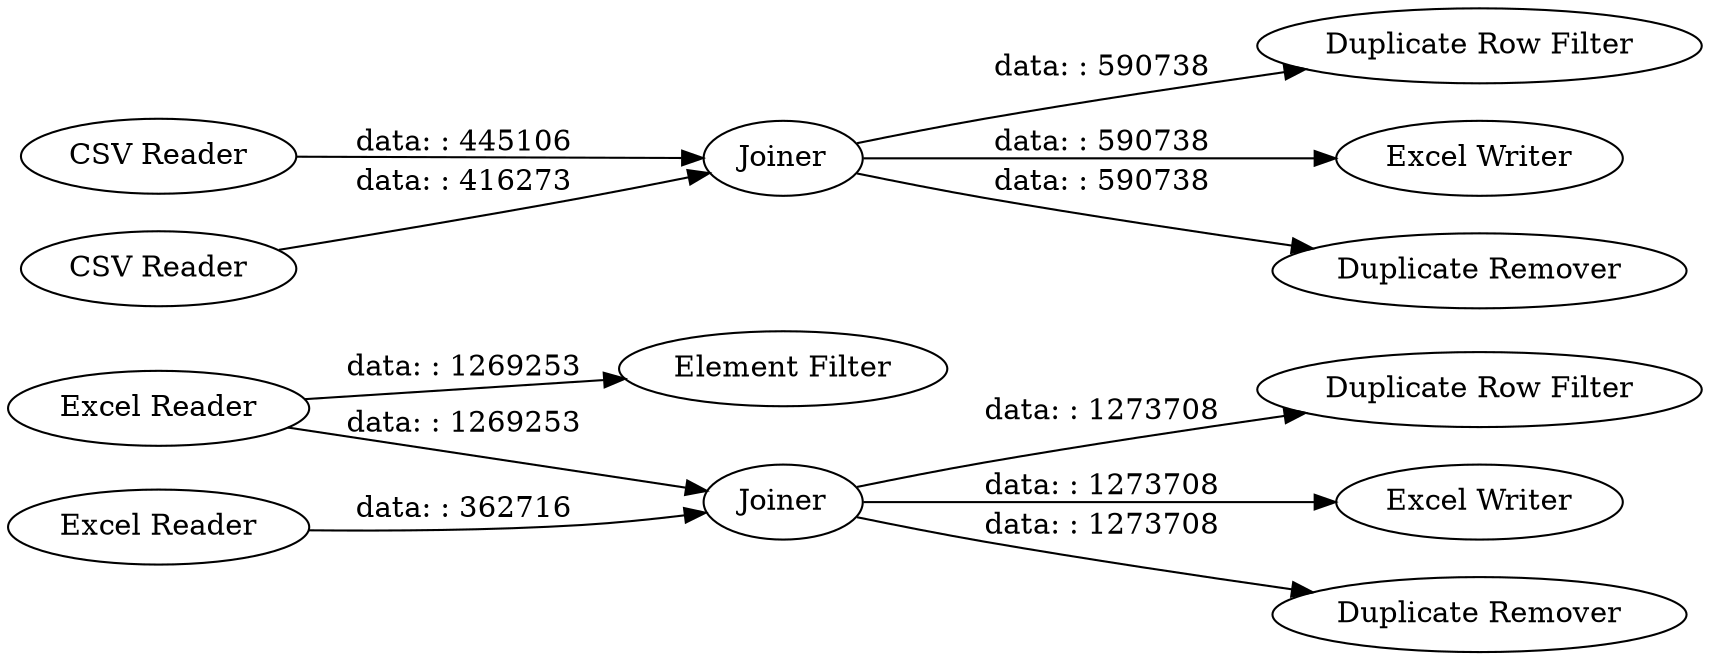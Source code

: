 digraph {
	"8873686076172574319_11" [label="Duplicate Row Filter"]
	"8873686076172574319_5" [label="Duplicate Row Filter"]
	"8873686076172574319_4" [label="Excel Writer"]
	"8873686076172574319_1" [label=Joiner]
	"8873686076172574319_7" [label=Joiner]
	"8873686076172574319_15" [label="Element Filter"]
	"8873686076172574319_3" [label="CSV Reader"]
	"8873686076172574319_2" [label="CSV Reader"]
	"8873686076172574319_13" [label="Excel Reader"]
	"8873686076172574319_14" [label="Excel Reader"]
	"8873686076172574319_10" [label="Excel Writer"]
	"8873686076172574319_6" [label="Duplicate Remover"]
	"8873686076172574319_12" [label="Duplicate Remover"]
	"8873686076172574319_1" -> "8873686076172574319_4" [label="data: : 590738"]
	"8873686076172574319_1" -> "8873686076172574319_6" [label="data: : 590738"]
	"8873686076172574319_13" -> "8873686076172574319_15" [label="data: : 1269253"]
	"8873686076172574319_14" -> "8873686076172574319_7" [label="data: : 362716"]
	"8873686076172574319_7" -> "8873686076172574319_11" [label="data: : 1273708"]
	"8873686076172574319_3" -> "8873686076172574319_1" [label="data: : 445106"]
	"8873686076172574319_7" -> "8873686076172574319_12" [label="data: : 1273708"]
	"8873686076172574319_1" -> "8873686076172574319_5" [label="data: : 590738"]
	"8873686076172574319_2" -> "8873686076172574319_1" [label="data: : 416273"]
	"8873686076172574319_13" -> "8873686076172574319_7" [label="data: : 1269253"]
	"8873686076172574319_7" -> "8873686076172574319_10" [label="data: : 1273708"]
	rankdir=LR
}
